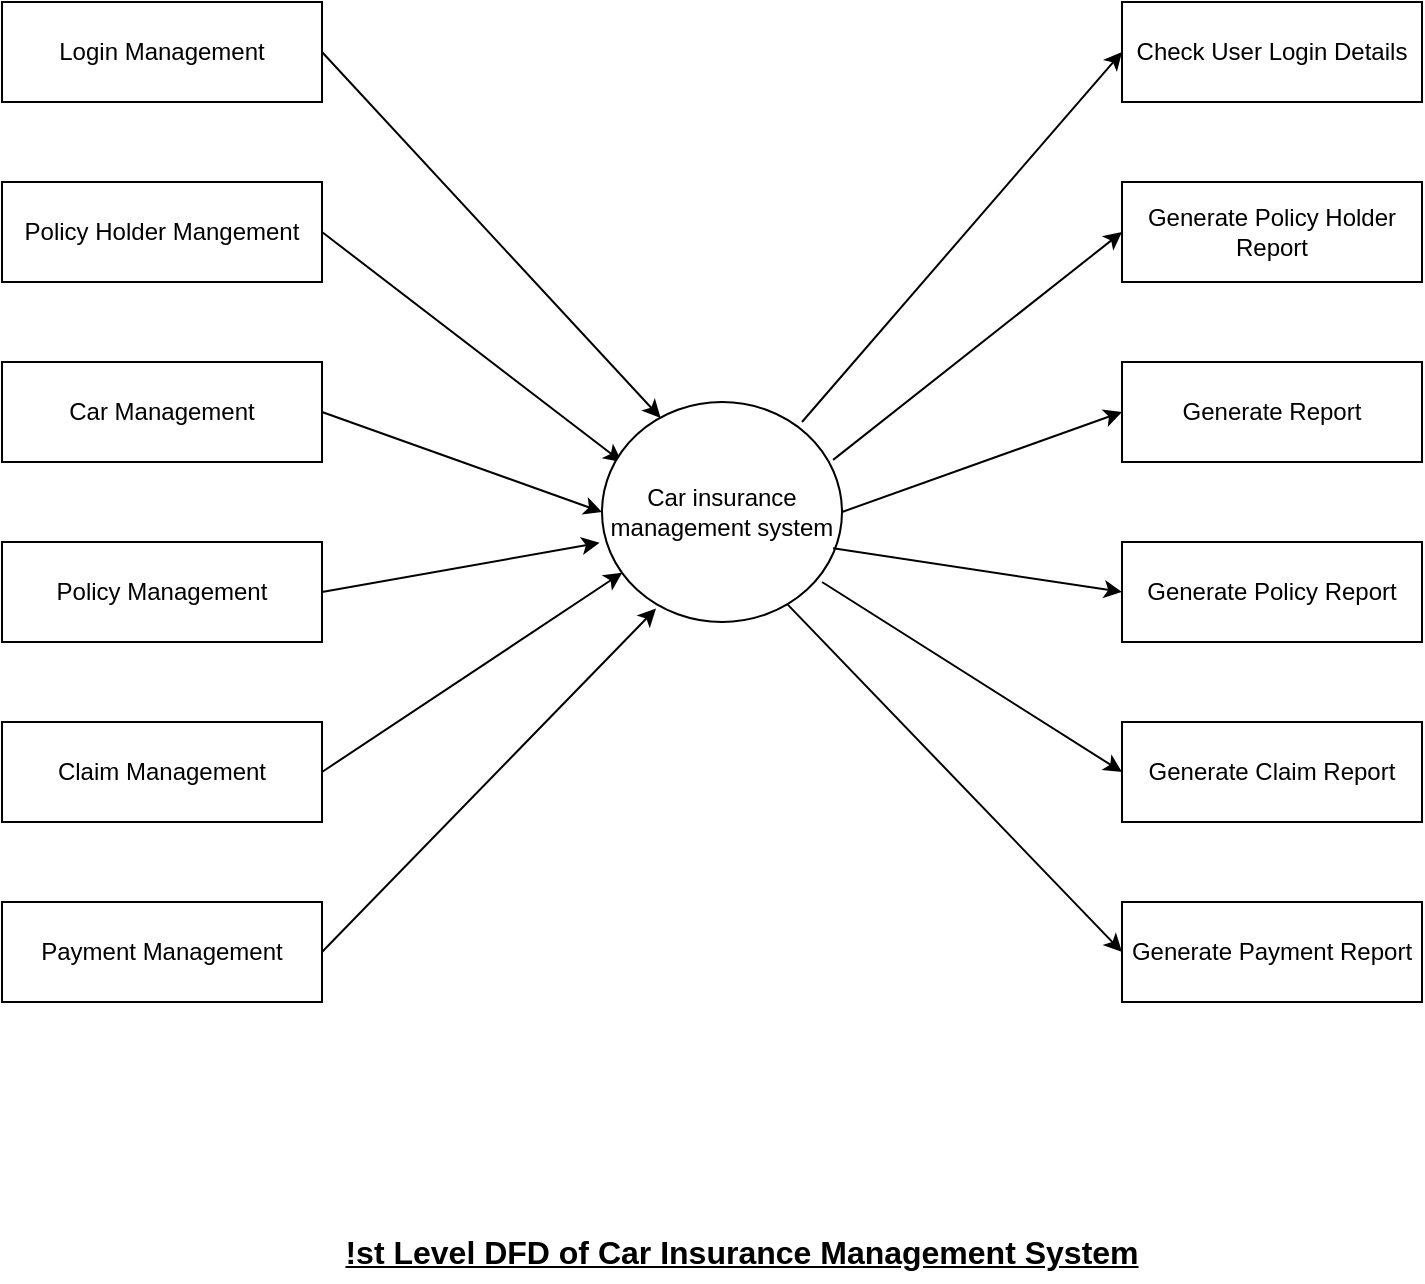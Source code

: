 <mxfile version="22.0.2" type="google">
  <diagram name="Page-1" id="jK76-55BbjkENlzdVKWb">
    <mxGraphModel dx="1290" dy="542" grid="1" gridSize="10" guides="1" tooltips="1" connect="1" arrows="1" fold="1" page="1" pageScale="1" pageWidth="850" pageHeight="1100" math="0" shadow="0">
      <root>
        <mxCell id="0" />
        <mxCell id="1" parent="0" />
        <mxCell id="M6WQzY7kBWubp99zS0Y8-2" value="Policy Holder Mangement" style="html=1;dashed=0;whiteSpace=wrap;" parent="1" vertex="1">
          <mxGeometry x="90" y="280" width="160" height="50" as="geometry" />
        </mxCell>
        <mxCell id="M6WQzY7kBWubp99zS0Y8-5" value="Claim Management" style="rounded=0;whiteSpace=wrap;html=1;" parent="1" vertex="1">
          <mxGeometry x="90" y="550" width="160" height="50" as="geometry" />
        </mxCell>
        <mxCell id="M6WQzY7kBWubp99zS0Y8-6" value="Car Management" style="rounded=0;whiteSpace=wrap;html=1;" parent="1" vertex="1">
          <mxGeometry x="90" y="370" width="160" height="50" as="geometry" />
        </mxCell>
        <mxCell id="M6WQzY7kBWubp99zS0Y8-7" value="Policy Management" style="rounded=0;whiteSpace=wrap;html=1;" parent="1" vertex="1">
          <mxGeometry x="90" y="460" width="160" height="50" as="geometry" />
        </mxCell>
        <mxCell id="M6WQzY7kBWubp99zS0Y8-8" value="Payment Management" style="rounded=0;whiteSpace=wrap;html=1;" parent="1" vertex="1">
          <mxGeometry x="90" y="640" width="160" height="50" as="geometry" />
        </mxCell>
        <mxCell id="M6WQzY7kBWubp99zS0Y8-9" value="Login Management" style="rounded=0;whiteSpace=wrap;html=1;" parent="1" vertex="1">
          <mxGeometry x="90" y="190" width="160" height="50" as="geometry" />
        </mxCell>
        <mxCell id="M6WQzY7kBWubp99zS0Y8-20" value="Check User Login Details" style="html=1;dashed=0;whiteSpace=wrap;" parent="1" vertex="1">
          <mxGeometry x="650" y="190" width="150" height="50" as="geometry" />
        </mxCell>
        <mxCell id="M6WQzY7kBWubp99zS0Y8-21" value="Generate Policy Holder Report" style="html=1;dashed=0;whiteSpace=wrap;" parent="1" vertex="1">
          <mxGeometry x="650" y="280" width="150" height="50" as="geometry" />
        </mxCell>
        <mxCell id="M6WQzY7kBWubp99zS0Y8-22" value="Generate Report" style="html=1;dashed=0;whiteSpace=wrap;" parent="1" vertex="1">
          <mxGeometry x="650" y="370" width="150" height="50" as="geometry" />
        </mxCell>
        <mxCell id="M6WQzY7kBWubp99zS0Y8-23" value="Generate Policy Report" style="html=1;dashed=0;whiteSpace=wrap;" parent="1" vertex="1">
          <mxGeometry x="650" y="460" width="150" height="50" as="geometry" />
        </mxCell>
        <mxCell id="M6WQzY7kBWubp99zS0Y8-24" value="Generate Claim Report" style="html=1;dashed=0;whiteSpace=wrap;" parent="1" vertex="1">
          <mxGeometry x="650" y="550" width="150" height="50" as="geometry" />
        </mxCell>
        <mxCell id="M6WQzY7kBWubp99zS0Y8-25" value="Generate Payment Report" style="html=1;dashed=0;whiteSpace=wrap;" parent="1" vertex="1">
          <mxGeometry x="650" y="640" width="150" height="50" as="geometry" />
        </mxCell>
        <mxCell id="M6WQzY7kBWubp99zS0Y8-29" value="" style="endArrow=classic;html=1;rounded=0;exitX=1;exitY=0.5;exitDx=0;exitDy=0;entryX=0.244;entryY=0.072;entryDx=0;entryDy=0;entryPerimeter=0;" parent="1" source="M6WQzY7kBWubp99zS0Y8-9" target="M6WQzY7kBWubp99zS0Y8-1" edge="1">
          <mxGeometry width="50" height="50" relative="1" as="geometry">
            <mxPoint x="420" y="480" as="sourcePoint" />
            <mxPoint x="470" y="430" as="targetPoint" />
          </mxGeometry>
        </mxCell>
        <mxCell id="M6WQzY7kBWubp99zS0Y8-30" value="" style="endArrow=classic;html=1;rounded=0;exitX=1;exitY=0.5;exitDx=0;exitDy=0;entryX=0.083;entryY=0.273;entryDx=0;entryDy=0;entryPerimeter=0;" parent="1" source="M6WQzY7kBWubp99zS0Y8-2" target="M6WQzY7kBWubp99zS0Y8-1" edge="1">
          <mxGeometry width="50" height="50" relative="1" as="geometry">
            <mxPoint x="420" y="480" as="sourcePoint" />
            <mxPoint x="410" y="400" as="targetPoint" />
          </mxGeometry>
        </mxCell>
        <mxCell id="M6WQzY7kBWubp99zS0Y8-31" value="" style="endArrow=classic;html=1;rounded=0;exitX=1;exitY=0.5;exitDx=0;exitDy=0;entryX=0;entryY=0.5;entryDx=0;entryDy=0;" parent="1" source="M6WQzY7kBWubp99zS0Y8-6" target="M6WQzY7kBWubp99zS0Y8-1" edge="1">
          <mxGeometry width="50" height="50" relative="1" as="geometry">
            <mxPoint x="420" y="480" as="sourcePoint" />
            <mxPoint x="470" y="430" as="targetPoint" />
          </mxGeometry>
        </mxCell>
        <mxCell id="M6WQzY7kBWubp99zS0Y8-32" value="" style="endArrow=classic;html=1;rounded=0;entryX=-0.01;entryY=0.64;entryDx=0;entryDy=0;entryPerimeter=0;exitX=1;exitY=0.5;exitDx=0;exitDy=0;" parent="1" source="M6WQzY7kBWubp99zS0Y8-7" target="M6WQzY7kBWubp99zS0Y8-1" edge="1">
          <mxGeometry width="50" height="50" relative="1" as="geometry">
            <mxPoint x="270" y="570" as="sourcePoint" />
            <mxPoint x="320" y="520" as="targetPoint" />
          </mxGeometry>
        </mxCell>
        <mxCell id="M6WQzY7kBWubp99zS0Y8-33" value="" style="endArrow=classic;html=1;rounded=0;exitX=1;exitY=0.5;exitDx=0;exitDy=0;entryX=0.084;entryY=0.776;entryDx=0;entryDy=0;entryPerimeter=0;" parent="1" source="M6WQzY7kBWubp99zS0Y8-5" target="M6WQzY7kBWubp99zS0Y8-1" edge="1">
          <mxGeometry width="50" height="50" relative="1" as="geometry">
            <mxPoint x="420" y="480" as="sourcePoint" />
            <mxPoint x="470" y="430" as="targetPoint" />
          </mxGeometry>
        </mxCell>
        <mxCell id="M6WQzY7kBWubp99zS0Y8-34" value="" style="endArrow=classic;html=1;rounded=0;exitX=1;exitY=0.5;exitDx=0;exitDy=0;" parent="1" source="M6WQzY7kBWubp99zS0Y8-1" edge="1">
          <mxGeometry width="50" height="50" relative="1" as="geometry">
            <mxPoint x="420" y="480" as="sourcePoint" />
            <mxPoint x="470" y="430" as="targetPoint" />
          </mxGeometry>
        </mxCell>
        <mxCell id="M6WQzY7kBWubp99zS0Y8-35" value="" style="endArrow=classic;html=1;rounded=0;exitX=1;exitY=0.5;exitDx=0;exitDy=0;entryX=0.225;entryY=0.939;entryDx=0;entryDy=0;entryPerimeter=0;" parent="1" source="M6WQzY7kBWubp99zS0Y8-8" target="M6WQzY7kBWubp99zS0Y8-1" edge="1">
          <mxGeometry width="50" height="50" relative="1" as="geometry">
            <mxPoint x="250" y="665" as="sourcePoint" />
            <mxPoint x="470" y="430" as="targetPoint" />
          </mxGeometry>
        </mxCell>
        <mxCell id="M6WQzY7kBWubp99zS0Y8-1" value="Car insurance management system" style="shape=ellipse;html=1;dashed=0;whiteSpace=wrap;perimeter=ellipsePerimeter;" parent="1" vertex="1">
          <mxGeometry x="390" y="390" width="120" height="110" as="geometry" />
        </mxCell>
        <mxCell id="M6WQzY7kBWubp99zS0Y8-36" value="" style="endArrow=classic;html=1;rounded=0;entryX=0;entryY=0.5;entryDx=0;entryDy=0;exitX=0.963;exitY=0.263;exitDx=0;exitDy=0;exitPerimeter=0;" parent="1" source="M6WQzY7kBWubp99zS0Y8-1" target="M6WQzY7kBWubp99zS0Y8-21" edge="1">
          <mxGeometry width="50" height="50" relative="1" as="geometry">
            <mxPoint x="420" y="480" as="sourcePoint" />
            <mxPoint x="470" y="430" as="targetPoint" />
          </mxGeometry>
        </mxCell>
        <mxCell id="M6WQzY7kBWubp99zS0Y8-37" value="" style="endArrow=classic;html=1;rounded=0;entryX=0;entryY=0.5;entryDx=0;entryDy=0;" parent="1" target="M6WQzY7kBWubp99zS0Y8-20" edge="1">
          <mxGeometry width="50" height="50" relative="1" as="geometry">
            <mxPoint x="490" y="400" as="sourcePoint" />
            <mxPoint x="470" y="430" as="targetPoint" />
          </mxGeometry>
        </mxCell>
        <mxCell id="M6WQzY7kBWubp99zS0Y8-38" value="" style="endArrow=classic;html=1;rounded=0;entryX=0;entryY=0.5;entryDx=0;entryDy=0;exitX=1;exitY=0.5;exitDx=0;exitDy=0;" parent="1" source="M6WQzY7kBWubp99zS0Y8-1" target="M6WQzY7kBWubp99zS0Y8-22" edge="1">
          <mxGeometry width="50" height="50" relative="1" as="geometry">
            <mxPoint x="420" y="480" as="sourcePoint" />
            <mxPoint x="470" y="430" as="targetPoint" />
          </mxGeometry>
        </mxCell>
        <mxCell id="M6WQzY7kBWubp99zS0Y8-39" value="" style="endArrow=classic;html=1;rounded=0;entryX=0;entryY=0.5;entryDx=0;entryDy=0;exitX=0.963;exitY=0.665;exitDx=0;exitDy=0;exitPerimeter=0;" parent="1" source="M6WQzY7kBWubp99zS0Y8-1" target="M6WQzY7kBWubp99zS0Y8-23" edge="1">
          <mxGeometry width="50" height="50" relative="1" as="geometry">
            <mxPoint x="510" y="470" as="sourcePoint" />
            <mxPoint x="470" y="430" as="targetPoint" />
          </mxGeometry>
        </mxCell>
        <mxCell id="M6WQzY7kBWubp99zS0Y8-40" value="" style="endArrow=classic;html=1;rounded=0;entryX=0;entryY=0.5;entryDx=0;entryDy=0;" parent="1" target="M6WQzY7kBWubp99zS0Y8-24" edge="1">
          <mxGeometry width="50" height="50" relative="1" as="geometry">
            <mxPoint x="500" y="480" as="sourcePoint" />
            <mxPoint x="470" y="430" as="targetPoint" />
          </mxGeometry>
        </mxCell>
        <mxCell id="M6WQzY7kBWubp99zS0Y8-41" value="" style="endArrow=classic;html=1;rounded=0;entryX=0;entryY=0.5;entryDx=0;entryDy=0;exitX=0.775;exitY=0.922;exitDx=0;exitDy=0;exitPerimeter=0;" parent="1" source="M6WQzY7kBWubp99zS0Y8-1" target="M6WQzY7kBWubp99zS0Y8-25" edge="1">
          <mxGeometry width="50" height="50" relative="1" as="geometry">
            <mxPoint x="420" y="480" as="sourcePoint" />
            <mxPoint x="470" y="430" as="targetPoint" />
          </mxGeometry>
        </mxCell>
        <mxCell id="M6WQzY7kBWubp99zS0Y8-42" value="&lt;font style=&quot;font-size: 16px;&quot;&gt;&lt;b&gt;&lt;u&gt;!st Level DFD of Car Insurance Management System&lt;/u&gt;&lt;/b&gt;&lt;/font&gt;" style="text;strokeColor=none;align=center;fillColor=none;html=1;verticalAlign=middle;whiteSpace=wrap;rounded=0;" parent="1" vertex="1">
          <mxGeometry x="250" y="800" width="420" height="30" as="geometry" />
        </mxCell>
      </root>
    </mxGraphModel>
  </diagram>
</mxfile>
